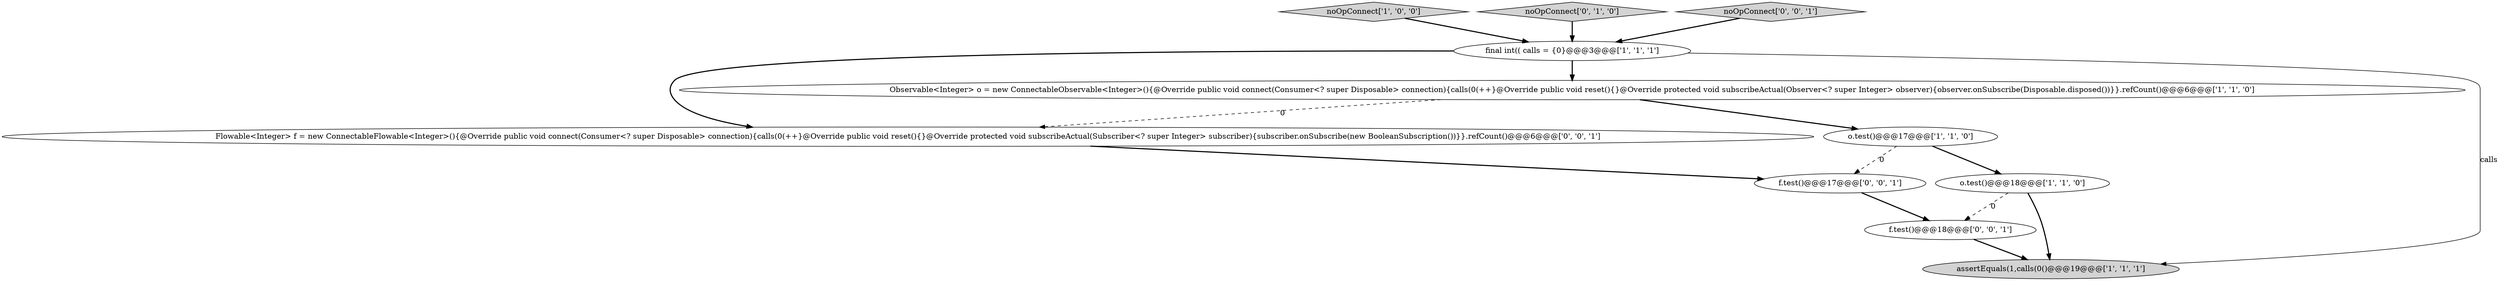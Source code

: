 digraph {
0 [style = filled, label = "noOpConnect['1', '0', '0']", fillcolor = lightgray, shape = diamond image = "AAA0AAABBB1BBB"];
10 [style = filled, label = "Flowable<Integer> f = new ConnectableFlowable<Integer>(){@Override public void connect(Consumer<? super Disposable> connection){calls(0(++}@Override public void reset(){}@Override protected void subscribeActual(Subscriber<? super Integer> subscriber){subscriber.onSubscribe(new BooleanSubscription())}}.refCount()@@@6@@@['0', '0', '1']", fillcolor = white, shape = ellipse image = "AAA0AAABBB3BBB"];
1 [style = filled, label = "final int(( calls = {0}@@@3@@@['1', '1', '1']", fillcolor = white, shape = ellipse image = "AAA0AAABBB1BBB"];
5 [style = filled, label = "o.test()@@@17@@@['1', '1', '0']", fillcolor = white, shape = ellipse image = "AAA0AAABBB1BBB"];
6 [style = filled, label = "noOpConnect['0', '1', '0']", fillcolor = lightgray, shape = diamond image = "AAA0AAABBB2BBB"];
8 [style = filled, label = "noOpConnect['0', '0', '1']", fillcolor = lightgray, shape = diamond image = "AAA0AAABBB3BBB"];
4 [style = filled, label = "o.test()@@@18@@@['1', '1', '0']", fillcolor = white, shape = ellipse image = "AAA0AAABBB1BBB"];
7 [style = filled, label = "f.test()@@@18@@@['0', '0', '1']", fillcolor = white, shape = ellipse image = "AAA0AAABBB3BBB"];
2 [style = filled, label = "Observable<Integer> o = new ConnectableObservable<Integer>(){@Override public void connect(Consumer<? super Disposable> connection){calls(0(++}@Override public void reset(){}@Override protected void subscribeActual(Observer<? super Integer> observer){observer.onSubscribe(Disposable.disposed())}}.refCount()@@@6@@@['1', '1', '0']", fillcolor = white, shape = ellipse image = "AAA0AAABBB1BBB"];
3 [style = filled, label = "assertEquals(1,calls(0()@@@19@@@['1', '1', '1']", fillcolor = lightgray, shape = ellipse image = "AAA0AAABBB1BBB"];
9 [style = filled, label = "f.test()@@@17@@@['0', '0', '1']", fillcolor = white, shape = ellipse image = "AAA0AAABBB3BBB"];
1->3 [style = solid, label="calls"];
10->9 [style = bold, label=""];
8->1 [style = bold, label=""];
2->10 [style = dashed, label="0"];
4->7 [style = dashed, label="0"];
1->10 [style = bold, label=""];
4->3 [style = bold, label=""];
6->1 [style = bold, label=""];
1->2 [style = bold, label=""];
7->3 [style = bold, label=""];
0->1 [style = bold, label=""];
5->9 [style = dashed, label="0"];
5->4 [style = bold, label=""];
2->5 [style = bold, label=""];
9->7 [style = bold, label=""];
}
